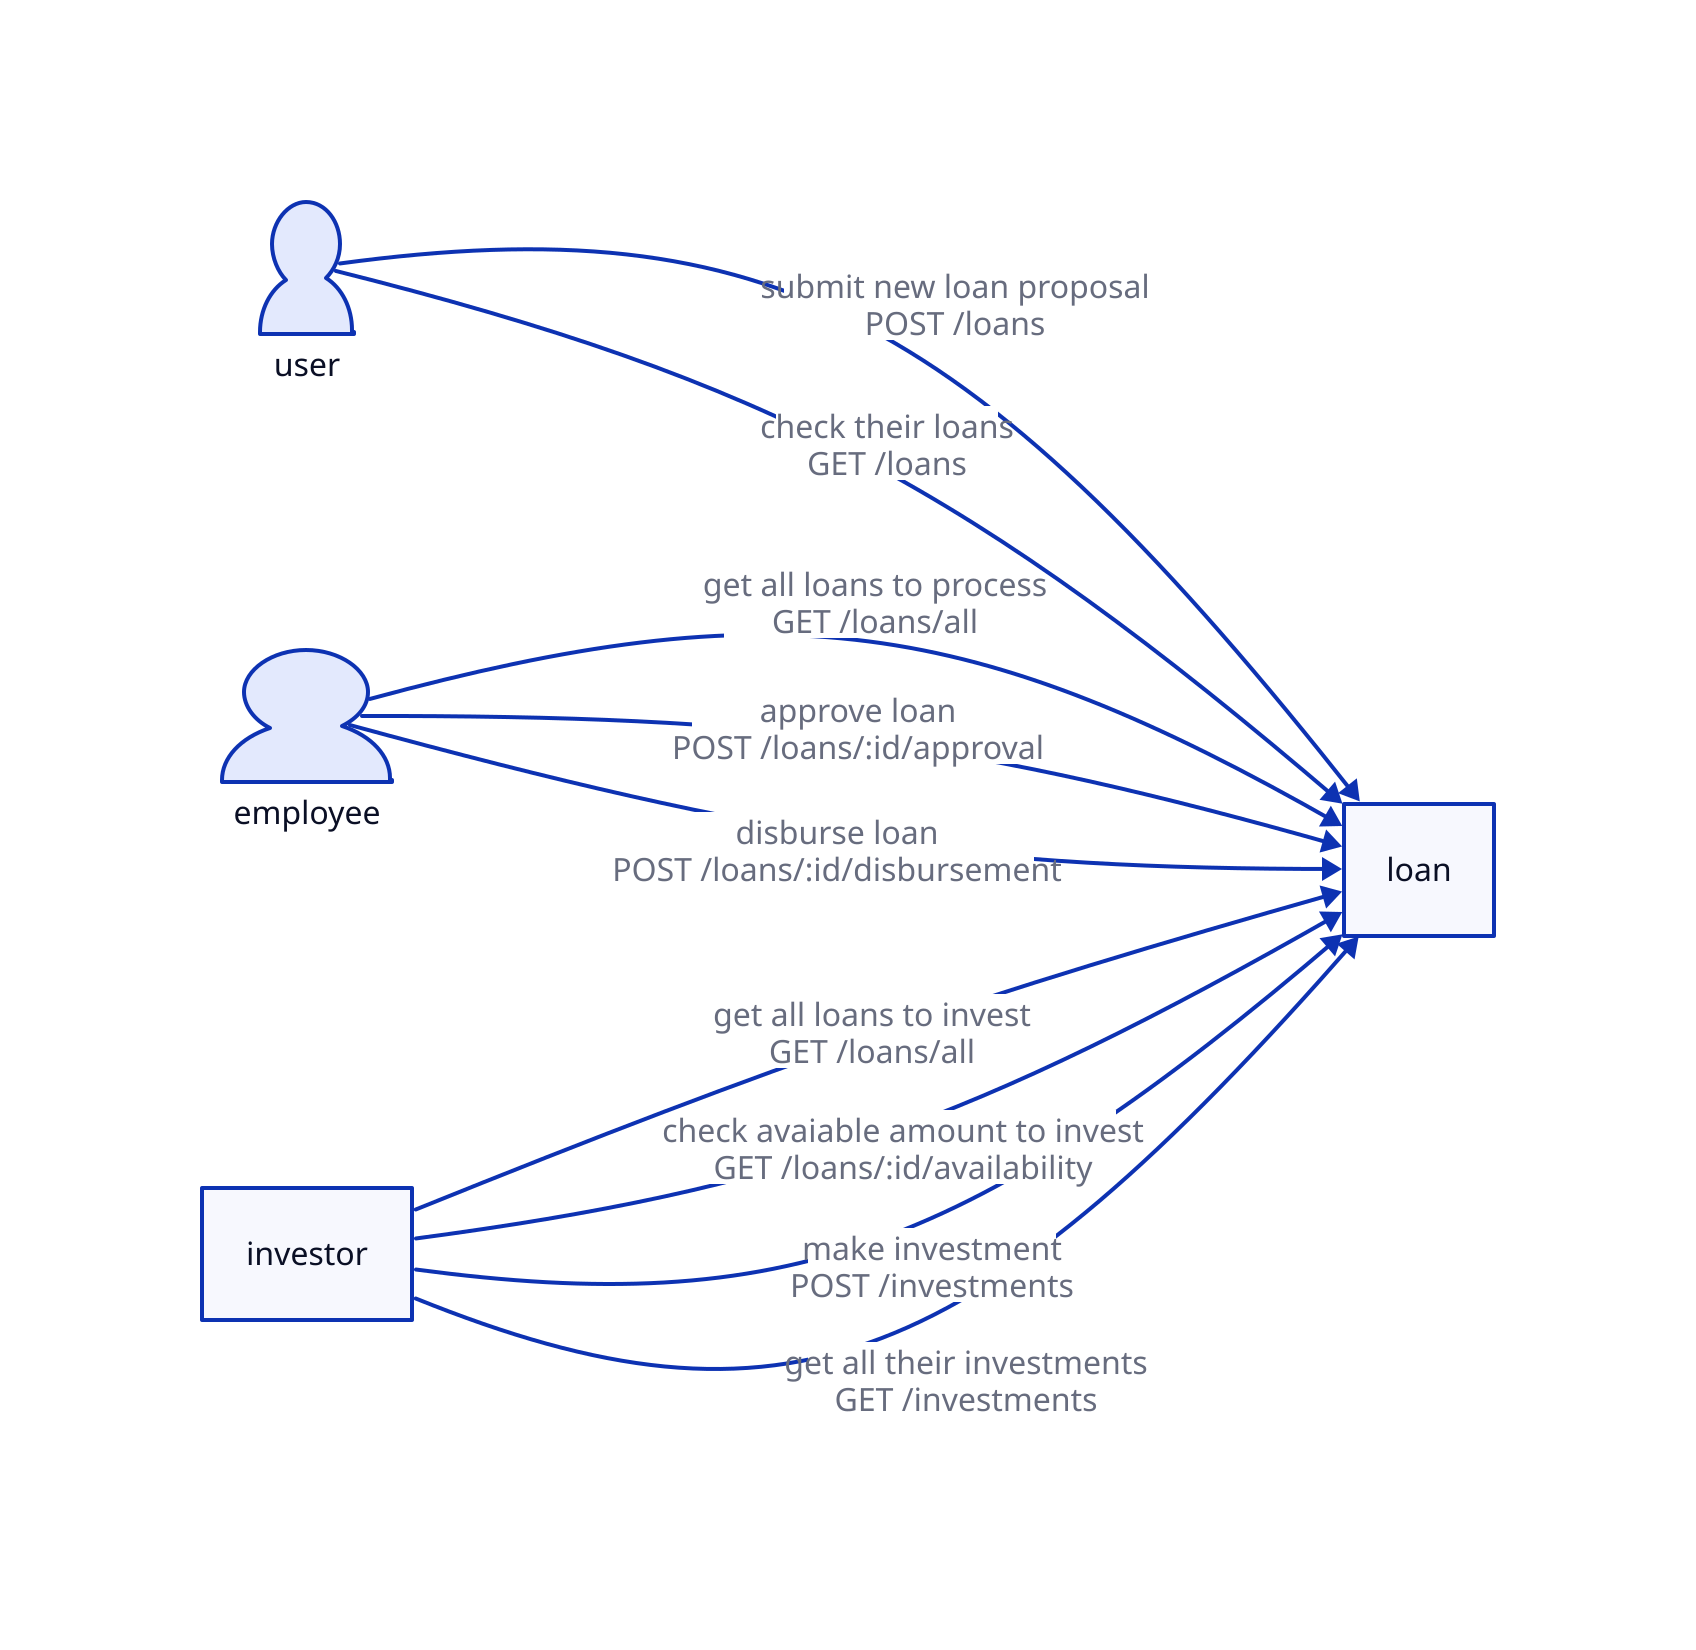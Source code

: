 direction: right

user.shape: person
employee.shape: person

user -> loan: submit new loan proposal\nPOST /loans
user -> loan: check their loans\nGET /loans

employee -> loan: get all loans to process\nGET /loans/all
employee -> loan: approve loan\nPOST /loans/:id/approval
employee -> loan: disburse loan\nPOST /loans/:id/disbursement

investor -> loan: get all loans to invest\nGET /loans/all
investor -> loan: check avaiable amount to invest\nGET /loans/:id/availability
investor -> loan: make investment\nPOST /investments
investor -> loan: get all their investments\nGET /investments
